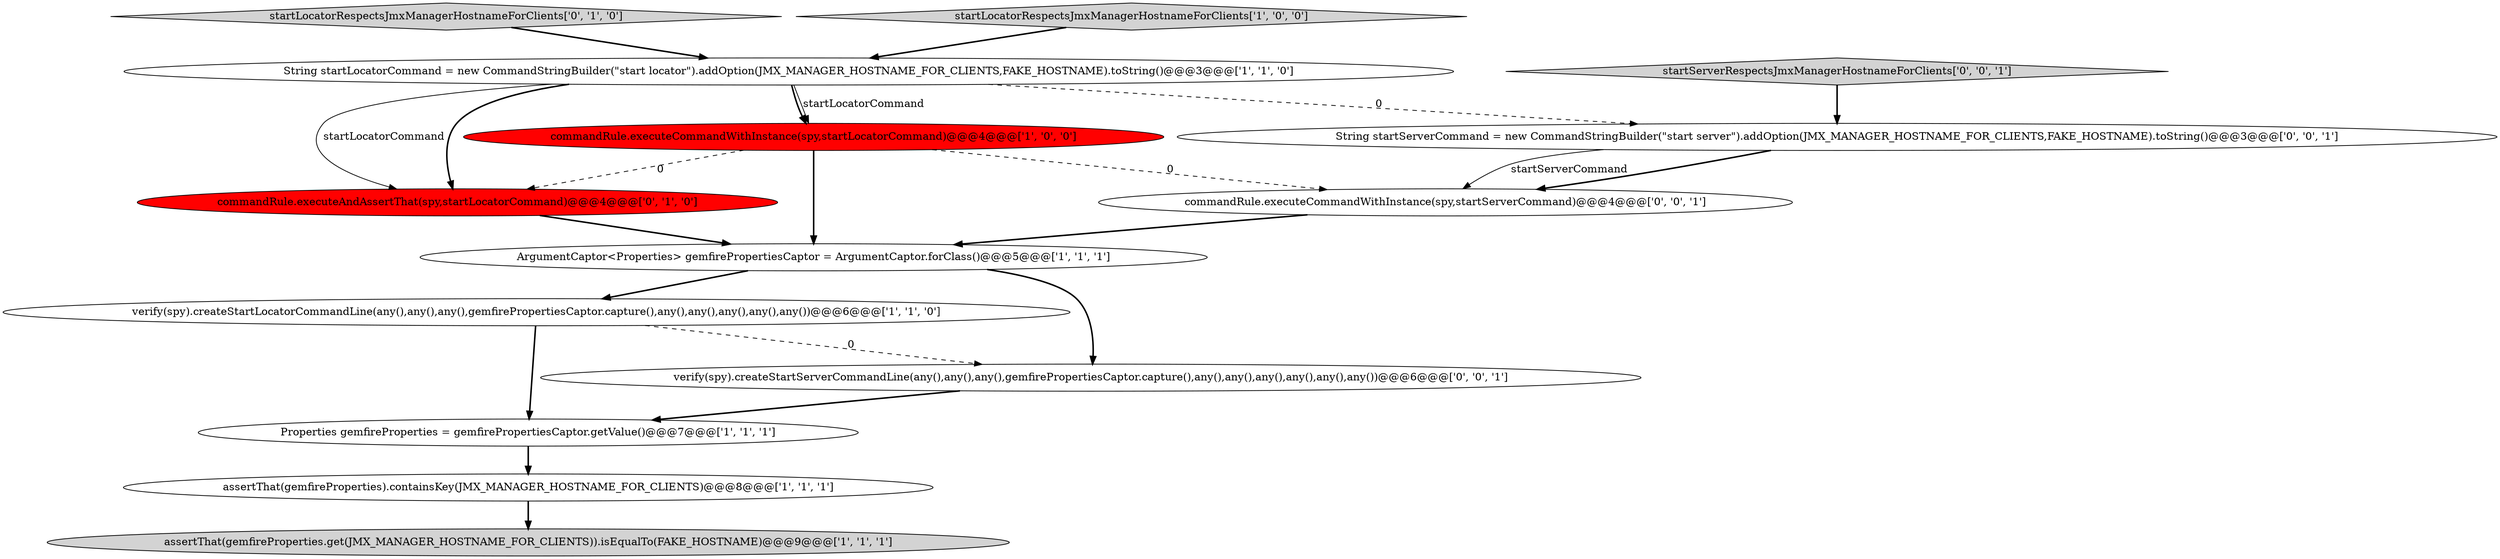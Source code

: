 digraph {
1 [style = filled, label = "commandRule.executeCommandWithInstance(spy,startLocatorCommand)@@@4@@@['1', '0', '0']", fillcolor = red, shape = ellipse image = "AAA1AAABBB1BBB"];
9 [style = filled, label = "commandRule.executeAndAssertThat(spy,startLocatorCommand)@@@4@@@['0', '1', '0']", fillcolor = red, shape = ellipse image = "AAA1AAABBB2BBB"];
2 [style = filled, label = "verify(spy).createStartLocatorCommandLine(any(),any(),any(),gemfirePropertiesCaptor.capture(),any(),any(),any(),any(),any())@@@6@@@['1', '1', '0']", fillcolor = white, shape = ellipse image = "AAA0AAABBB1BBB"];
7 [style = filled, label = "assertThat(gemfireProperties).containsKey(JMX_MANAGER_HOSTNAME_FOR_CLIENTS)@@@8@@@['1', '1', '1']", fillcolor = white, shape = ellipse image = "AAA0AAABBB1BBB"];
11 [style = filled, label = "startServerRespectsJmxManagerHostnameForClients['0', '0', '1']", fillcolor = lightgray, shape = diamond image = "AAA0AAABBB3BBB"];
6 [style = filled, label = "ArgumentCaptor<Properties> gemfirePropertiesCaptor = ArgumentCaptor.forClass()@@@5@@@['1', '1', '1']", fillcolor = white, shape = ellipse image = "AAA0AAABBB1BBB"];
13 [style = filled, label = "verify(spy).createStartServerCommandLine(any(),any(),any(),gemfirePropertiesCaptor.capture(),any(),any(),any(),any(),any(),any())@@@6@@@['0', '0', '1']", fillcolor = white, shape = ellipse image = "AAA0AAABBB3BBB"];
3 [style = filled, label = "Properties gemfireProperties = gemfirePropertiesCaptor.getValue()@@@7@@@['1', '1', '1']", fillcolor = white, shape = ellipse image = "AAA0AAABBB1BBB"];
10 [style = filled, label = "String startServerCommand = new CommandStringBuilder(\"start server\").addOption(JMX_MANAGER_HOSTNAME_FOR_CLIENTS,FAKE_HOSTNAME).toString()@@@3@@@['0', '0', '1']", fillcolor = white, shape = ellipse image = "AAA0AAABBB3BBB"];
12 [style = filled, label = "commandRule.executeCommandWithInstance(spy,startServerCommand)@@@4@@@['0', '0', '1']", fillcolor = white, shape = ellipse image = "AAA0AAABBB3BBB"];
8 [style = filled, label = "startLocatorRespectsJmxManagerHostnameForClients['0', '1', '0']", fillcolor = lightgray, shape = diamond image = "AAA0AAABBB2BBB"];
4 [style = filled, label = "assertThat(gemfireProperties.get(JMX_MANAGER_HOSTNAME_FOR_CLIENTS)).isEqualTo(FAKE_HOSTNAME)@@@9@@@['1', '1', '1']", fillcolor = lightgray, shape = ellipse image = "AAA0AAABBB1BBB"];
0 [style = filled, label = "String startLocatorCommand = new CommandStringBuilder(\"start locator\").addOption(JMX_MANAGER_HOSTNAME_FOR_CLIENTS,FAKE_HOSTNAME).toString()@@@3@@@['1', '1', '0']", fillcolor = white, shape = ellipse image = "AAA0AAABBB1BBB"];
5 [style = filled, label = "startLocatorRespectsJmxManagerHostnameForClients['1', '0', '0']", fillcolor = lightgray, shape = diamond image = "AAA0AAABBB1BBB"];
0->9 [style = bold, label=""];
2->3 [style = bold, label=""];
0->9 [style = solid, label="startLocatorCommand"];
1->9 [style = dashed, label="0"];
7->4 [style = bold, label=""];
12->6 [style = bold, label=""];
0->10 [style = dashed, label="0"];
9->6 [style = bold, label=""];
6->2 [style = bold, label=""];
8->0 [style = bold, label=""];
1->12 [style = dashed, label="0"];
0->1 [style = solid, label="startLocatorCommand"];
1->6 [style = bold, label=""];
13->3 [style = bold, label=""];
5->0 [style = bold, label=""];
3->7 [style = bold, label=""];
10->12 [style = bold, label=""];
11->10 [style = bold, label=""];
0->1 [style = bold, label=""];
2->13 [style = dashed, label="0"];
6->13 [style = bold, label=""];
10->12 [style = solid, label="startServerCommand"];
}
